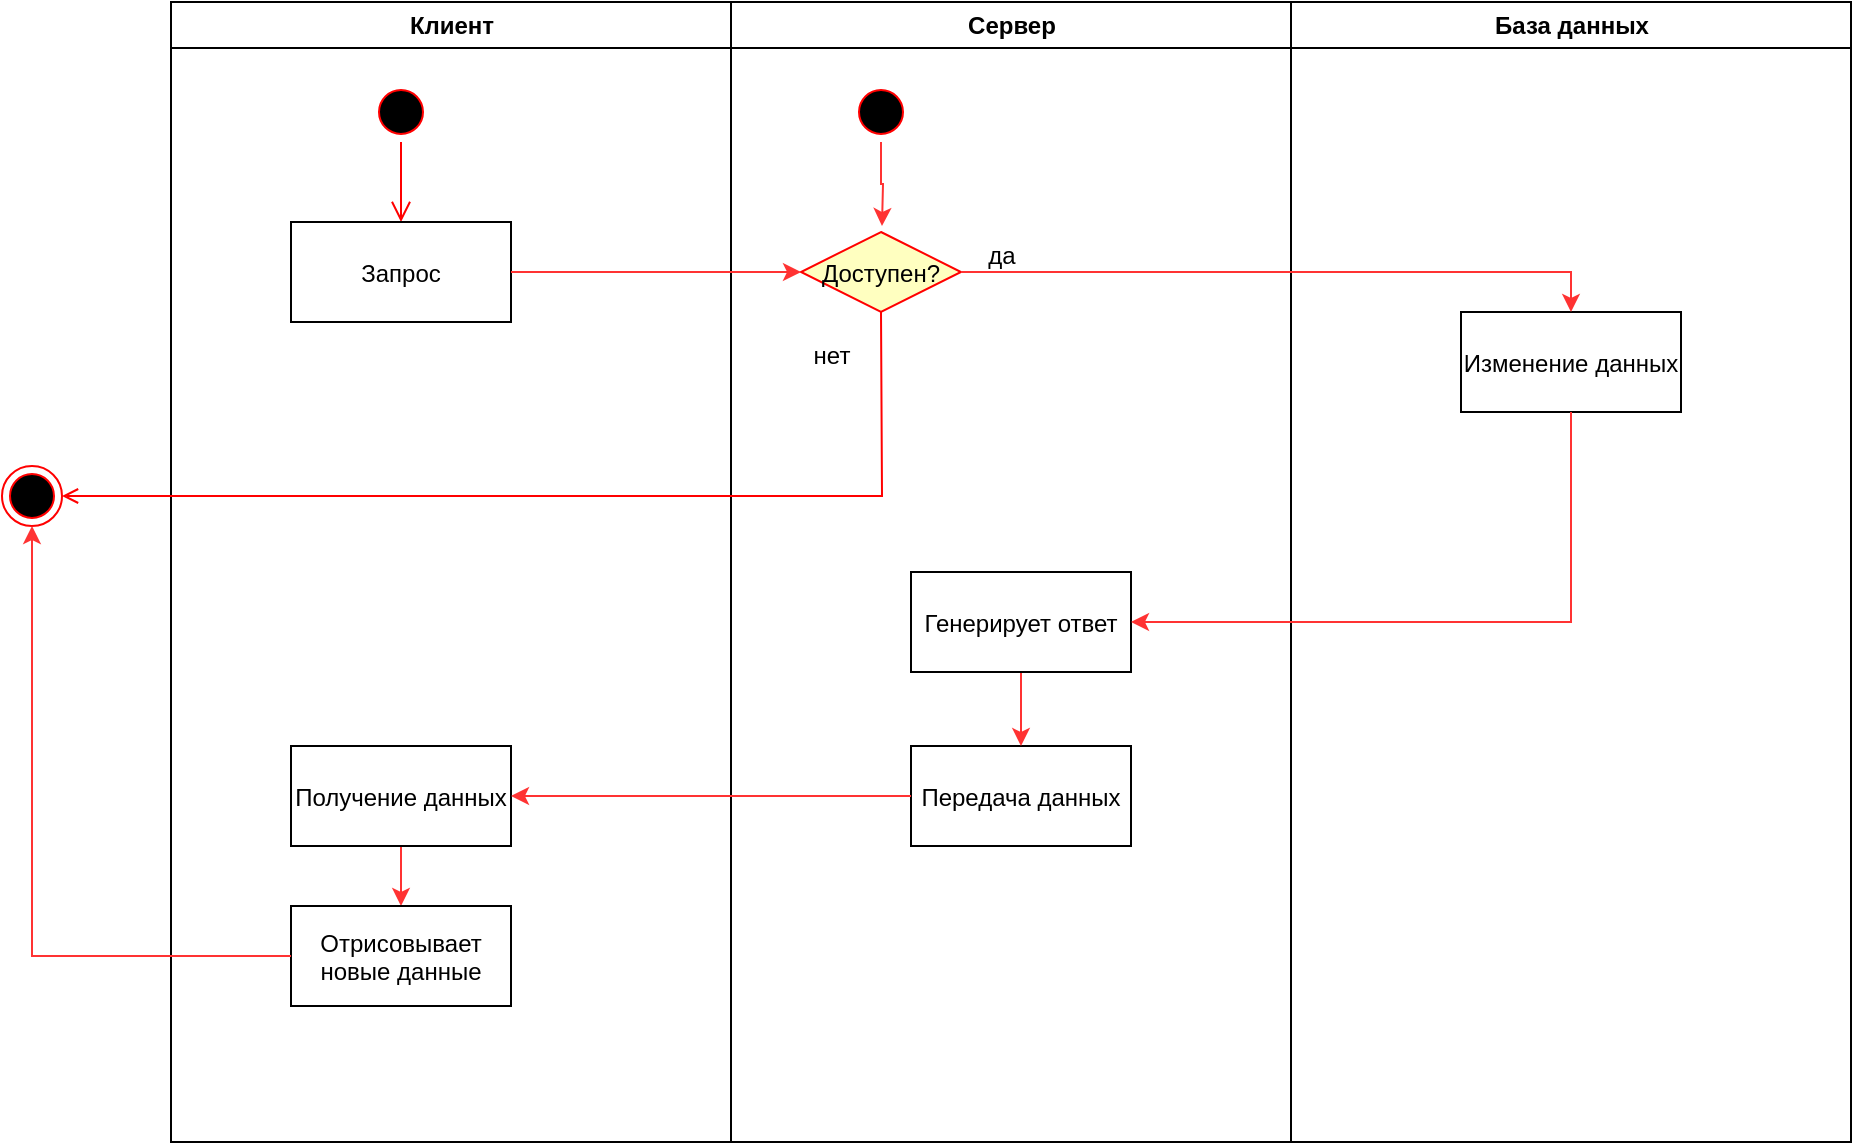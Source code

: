 <mxfile version="15.8.4" type="device"><diagram name="Page-1" id="e7e014a7-5840-1c2e-5031-d8a46d1fe8dd"><mxGraphModel dx="664" dy="806" grid="1" gridSize="10" guides="1" tooltips="1" connect="1" arrows="1" fold="1" page="1" pageScale="1" pageWidth="1169" pageHeight="826" background="none" math="0" shadow="0"><root><mxCell id="0"/><mxCell id="1" parent="0"/><mxCell id="2" value="Клиент" style="swimlane;whiteSpace=wrap" parent="1" vertex="1"><mxGeometry x="164.5" y="128" width="280" height="570" as="geometry"/></mxCell><mxCell id="5" value="" style="ellipse;shape=startState;fillColor=#000000;strokeColor=#ff0000;" parent="2" vertex="1"><mxGeometry x="100" y="40" width="30" height="30" as="geometry"/></mxCell><mxCell id="6" value="" style="edgeStyle=elbowEdgeStyle;elbow=horizontal;verticalAlign=bottom;endArrow=open;endSize=8;strokeColor=#FF0000;endFill=1;rounded=0;exitX=0.5;exitY=1;exitDx=0;exitDy=0;" parent="2" source="5" target="7" edge="1"><mxGeometry x="100" y="40" as="geometry"><mxPoint x="115" y="110" as="targetPoint"/></mxGeometry></mxCell><mxCell id="7" value="Запрос" style="" parent="2" vertex="1"><mxGeometry x="60" y="110" width="110" height="50" as="geometry"/></mxCell><mxCell id="6sM--XtIfSpvyDil1B8b-54" style="edgeStyle=orthogonalEdgeStyle;rounded=0;orthogonalLoop=1;jettySize=auto;html=0;exitX=0.5;exitY=1;exitDx=0;exitDy=0;entryX=0.5;entryY=0;entryDx=0;entryDy=0;strokeColor=#FF3333;" edge="1" parent="2" source="8" target="10"><mxGeometry relative="1" as="geometry"/></mxCell><mxCell id="8" value="Получение данных" style="" parent="2" vertex="1"><mxGeometry x="60" y="372" width="110" height="50" as="geometry"/></mxCell><mxCell id="10" value="Отрисовывает&#10;новые данные" style="" parent="2" vertex="1"><mxGeometry x="60" y="452" width="110" height="50" as="geometry"/></mxCell><mxCell id="3" value="Сервер" style="swimlane;whiteSpace=wrap" parent="1" vertex="1"><mxGeometry x="444.5" y="128" width="280" height="570" as="geometry"><mxRectangle x="444.5" y="128" width="80" height="23" as="alternateBounds"/></mxGeometry></mxCell><mxCell id="13" value="" style="ellipse;shape=startState;fillColor=#000000;strokeColor=#ff0000;" parent="3" vertex="1"><mxGeometry x="60" y="40" width="30" height="30" as="geometry"/></mxCell><mxCell id="21" value="Доступен?" style="rhombus;fillColor=#ffffc0;strokeColor=#ff0000;" parent="3" vertex="1"><mxGeometry x="35" y="115" width="80" height="40" as="geometry"/></mxCell><mxCell id="30" value="Передача данных" style="" parent="3" vertex="1"><mxGeometry x="90" y="372" width="110" height="50" as="geometry"/></mxCell><mxCell id="6sM--XtIfSpvyDil1B8b-47" value="нет" style="text;html=1;strokeColor=none;fillColor=none;align=center;verticalAlign=middle;whiteSpace=wrap;rounded=0;" vertex="1" parent="3"><mxGeometry x="20" y="162" width="60" height="30" as="geometry"/></mxCell><mxCell id="6sM--XtIfSpvyDil1B8b-48" value="да" style="text;html=1;strokeColor=none;fillColor=none;align=center;verticalAlign=middle;whiteSpace=wrap;rounded=0;" vertex="1" parent="3"><mxGeometry x="105" y="112" width="60" height="30" as="geometry"/></mxCell><mxCell id="6sM--XtIfSpvyDil1B8b-56" style="edgeStyle=orthogonalEdgeStyle;rounded=0;orthogonalLoop=1;jettySize=auto;html=0;exitX=0.5;exitY=1;exitDx=0;exitDy=0;entryX=0.5;entryY=0;entryDx=0;entryDy=0;strokeColor=#FF3333;" edge="1" parent="3" source="33" target="30"><mxGeometry relative="1" as="geometry"/></mxCell><mxCell id="33" value="Генерирует ответ" style="" parent="3" vertex="1"><mxGeometry x="90" y="285" width="110" height="50" as="geometry"/></mxCell><mxCell id="4" value="База данных" style="swimlane;whiteSpace=wrap" parent="1" vertex="1"><mxGeometry x="724.5" y="128" width="280" height="570" as="geometry"/></mxCell><mxCell id="18" value="Изменение данных" style="" parent="4" vertex="1"><mxGeometry x="85" y="155" width="110" height="50" as="geometry"/></mxCell><mxCell id="6sM--XtIfSpvyDil1B8b-42" style="edgeStyle=orthogonalEdgeStyle;rounded=0;orthogonalLoop=1;jettySize=auto;html=1;exitX=0.5;exitY=1;exitDx=0;exitDy=0;strokeColor=#FF3333;" edge="1" parent="1" source="13"><mxGeometry relative="1" as="geometry"><mxPoint x="520" y="240" as="targetPoint"/></mxGeometry></mxCell><mxCell id="6sM--XtIfSpvyDil1B8b-43" style="edgeStyle=orthogonalEdgeStyle;rounded=0;orthogonalLoop=1;jettySize=auto;html=1;exitX=1;exitY=0.5;exitDx=0;exitDy=0;entryX=0;entryY=0.5;entryDx=0;entryDy=0;fillColor=#f8cecc;strokeColor=#FF3333;" edge="1" parent="1" source="7" target="21"><mxGeometry relative="1" as="geometry"/></mxCell><mxCell id="6sM--XtIfSpvyDil1B8b-45" value="" style="ellipse;shape=endState;fillColor=#000000;strokeColor=#ff0000" vertex="1" parent="1"><mxGeometry x="80" y="360" width="30" height="30" as="geometry"/></mxCell><mxCell id="17" value="" style="endArrow=open;strokeColor=#FF0000;endFill=1;rounded=0;exitX=0.5;exitY=1;exitDx=0;exitDy=0;entryX=1;entryY=0.5;entryDx=0;entryDy=0;" parent="1" source="21" target="6sM--XtIfSpvyDil1B8b-45" edge="1"><mxGeometry relative="1" as="geometry"><mxPoint x="519.5" y="288" as="sourcePoint"/><mxPoint x="519.5" y="348" as="targetPoint"/><Array as="points"><mxPoint x="520" y="375"/></Array></mxGeometry></mxCell><mxCell id="6sM--XtIfSpvyDil1B8b-49" style="edgeStyle=orthogonalEdgeStyle;rounded=0;orthogonalLoop=1;jettySize=auto;html=0;exitX=1;exitY=0.5;exitDx=0;exitDy=0;entryX=0.5;entryY=0;entryDx=0;entryDy=0;strokeColor=#FF3333;" edge="1" parent="1" source="21" target="18"><mxGeometry relative="1" as="geometry"><mxPoint x="600" y="263" as="targetPoint"/></mxGeometry></mxCell><mxCell id="6sM--XtIfSpvyDil1B8b-53" style="edgeStyle=orthogonalEdgeStyle;rounded=0;orthogonalLoop=1;jettySize=auto;html=0;exitX=0;exitY=0.5;exitDx=0;exitDy=0;entryX=0.5;entryY=1;entryDx=0;entryDy=0;strokeColor=#FF3333;" edge="1" parent="1" source="10" target="6sM--XtIfSpvyDil1B8b-45"><mxGeometry relative="1" as="geometry"/></mxCell><mxCell id="6sM--XtIfSpvyDil1B8b-55" style="edgeStyle=orthogonalEdgeStyle;rounded=0;orthogonalLoop=1;jettySize=auto;html=0;exitX=0;exitY=0.5;exitDx=0;exitDy=0;entryX=1;entryY=0.5;entryDx=0;entryDy=0;strokeColor=#FF3333;" edge="1" parent="1" source="30" target="8"><mxGeometry relative="1" as="geometry"/></mxCell><mxCell id="6sM--XtIfSpvyDil1B8b-57" style="edgeStyle=orthogonalEdgeStyle;rounded=0;orthogonalLoop=1;jettySize=auto;html=0;exitX=0.5;exitY=1;exitDx=0;exitDy=0;entryX=1;entryY=0.5;entryDx=0;entryDy=0;strokeColor=#FF3333;" edge="1" parent="1" source="18" target="33"><mxGeometry relative="1" as="geometry"/></mxCell></root></mxGraphModel></diagram></mxfile>